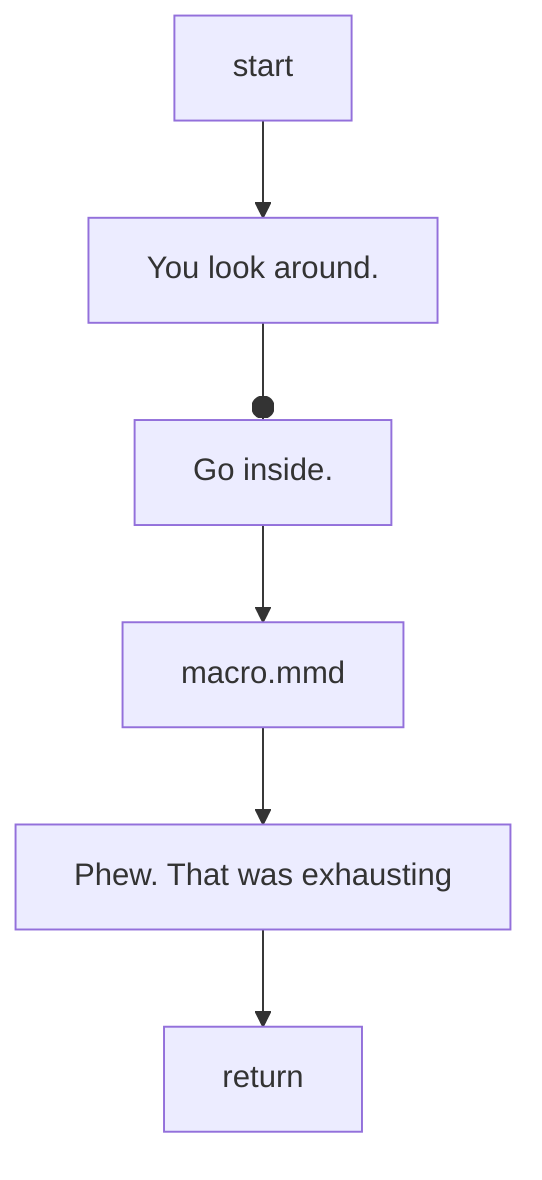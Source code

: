 flowchart TD
    start --> i[You look around.] --o ii[Go inside.] --> macro.mmd --> iii[Phew. That was exhausting] --> return